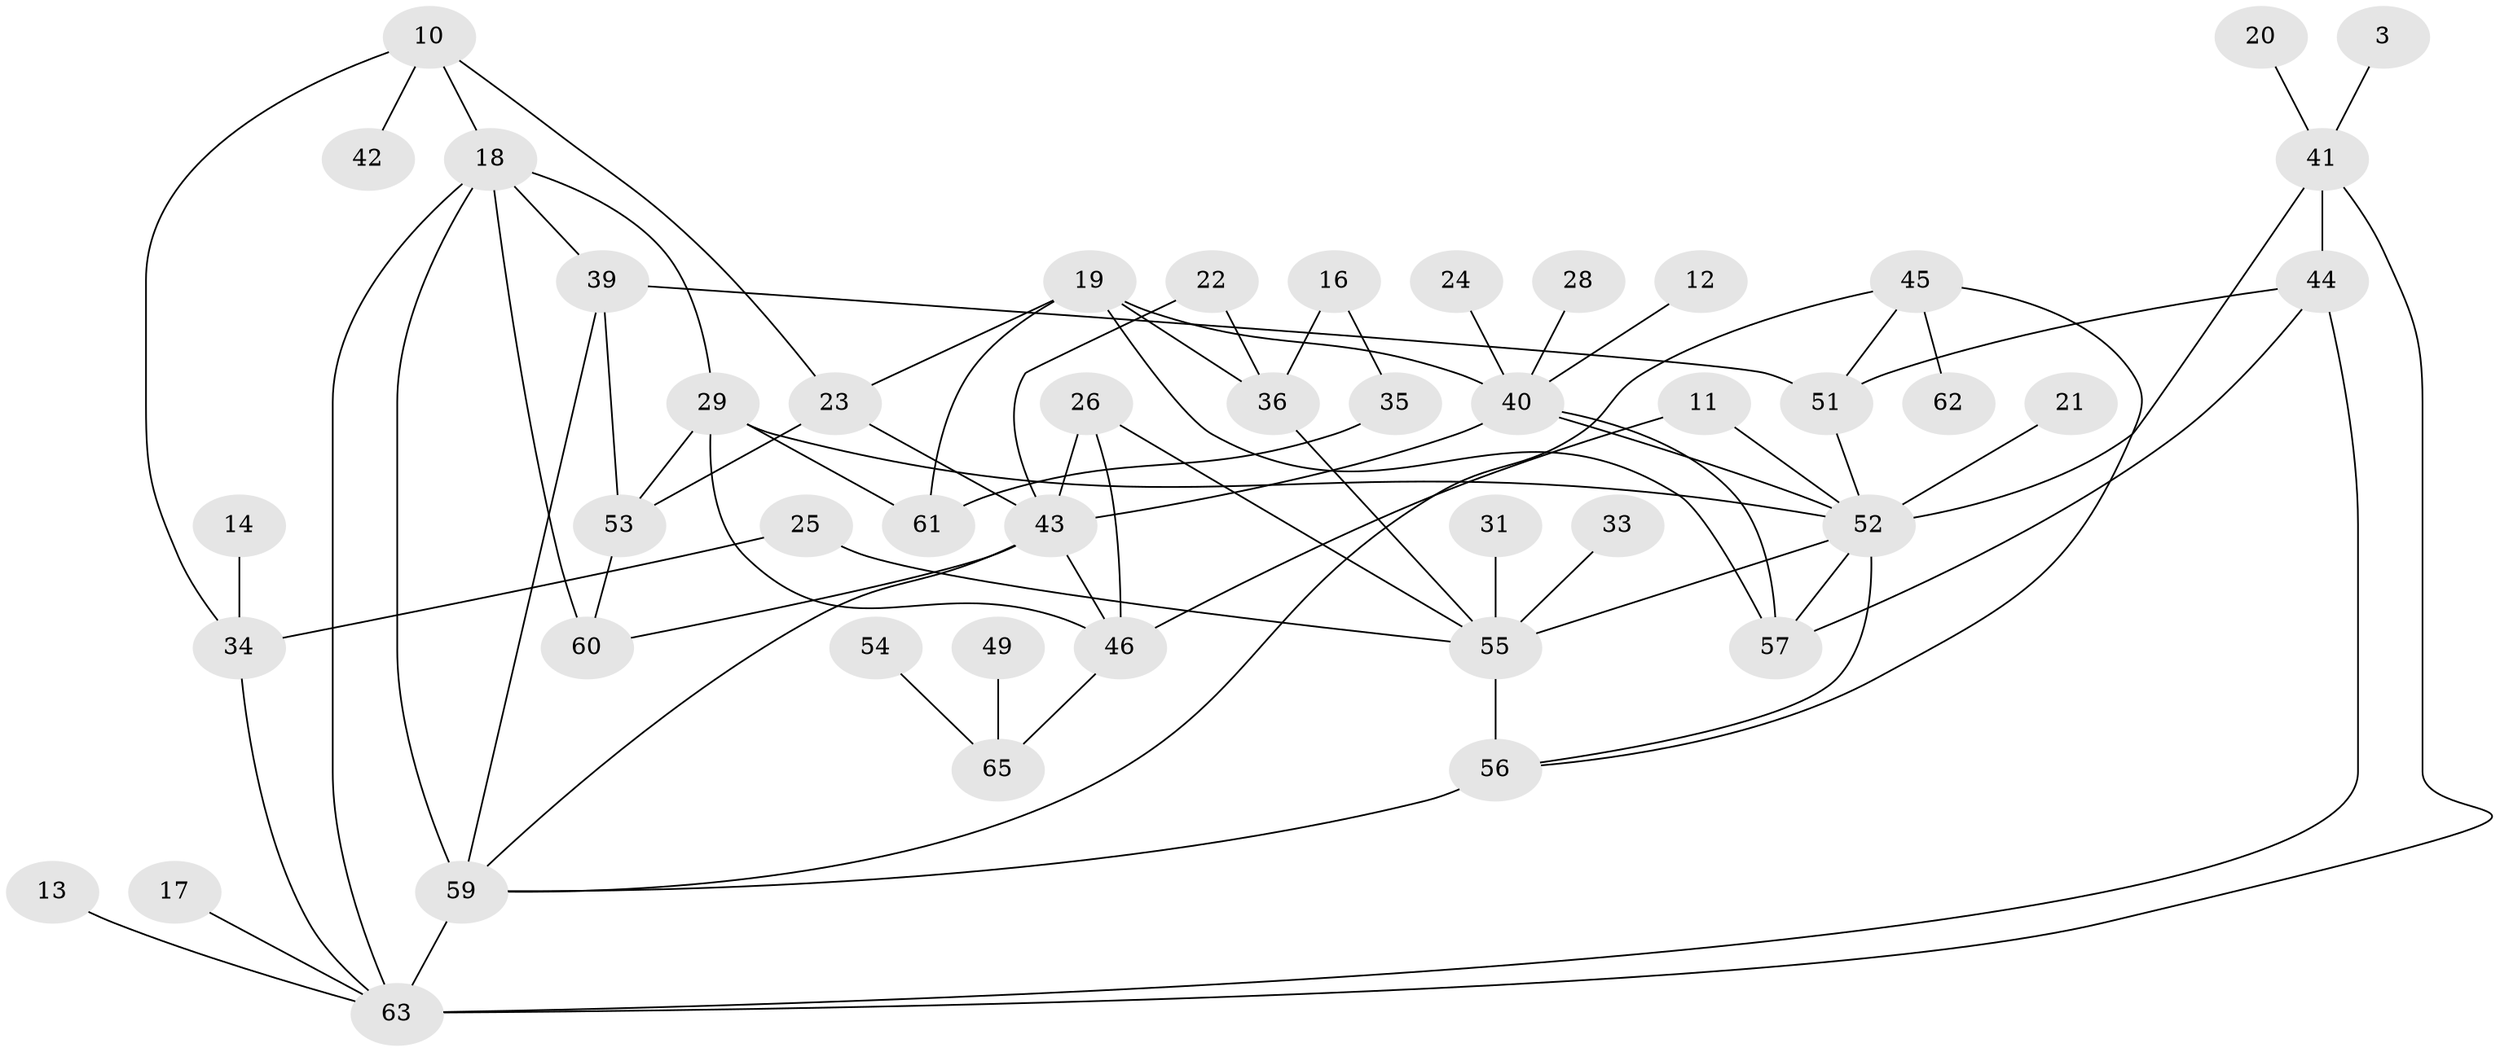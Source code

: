 // original degree distribution, {3: 0.2727272727272727, 4: 0.11363636363636363, 5: 0.045454545454545456, 0: 0.14393939393939395, 2: 0.18181818181818182, 1: 0.2196969696969697, 6: 0.015151515151515152, 7: 0.007575757575757576}
// Generated by graph-tools (version 1.1) at 2025/49/03/09/25 03:49:11]
// undirected, 46 vertices, 75 edges
graph export_dot {
graph [start="1"]
  node [color=gray90,style=filled];
  3;
  10;
  11;
  12;
  13;
  14;
  16;
  17;
  18;
  19;
  20;
  21;
  22;
  23;
  24;
  25;
  26;
  28;
  29;
  31;
  33;
  34;
  35;
  36;
  39;
  40;
  41;
  42;
  43;
  44;
  45;
  46;
  49;
  51;
  52;
  53;
  54;
  55;
  56;
  57;
  59;
  60;
  61;
  62;
  63;
  65;
  3 -- 41 [weight=1.0];
  10 -- 18 [weight=1.0];
  10 -- 23 [weight=1.0];
  10 -- 34 [weight=1.0];
  10 -- 42 [weight=1.0];
  11 -- 46 [weight=1.0];
  11 -- 52 [weight=1.0];
  12 -- 40 [weight=1.0];
  13 -- 63 [weight=1.0];
  14 -- 34 [weight=1.0];
  16 -- 35 [weight=1.0];
  16 -- 36 [weight=1.0];
  17 -- 63 [weight=1.0];
  18 -- 29 [weight=1.0];
  18 -- 39 [weight=1.0];
  18 -- 59 [weight=1.0];
  18 -- 60 [weight=2.0];
  18 -- 63 [weight=1.0];
  19 -- 23 [weight=1.0];
  19 -- 36 [weight=1.0];
  19 -- 40 [weight=1.0];
  19 -- 57 [weight=1.0];
  19 -- 61 [weight=1.0];
  20 -- 41 [weight=1.0];
  21 -- 52 [weight=1.0];
  22 -- 36 [weight=1.0];
  22 -- 43 [weight=1.0];
  23 -- 43 [weight=1.0];
  23 -- 53 [weight=1.0];
  24 -- 40 [weight=1.0];
  25 -- 34 [weight=1.0];
  25 -- 55 [weight=1.0];
  26 -- 43 [weight=1.0];
  26 -- 46 [weight=1.0];
  26 -- 55 [weight=2.0];
  28 -- 40 [weight=1.0];
  29 -- 46 [weight=1.0];
  29 -- 52 [weight=1.0];
  29 -- 53 [weight=1.0];
  29 -- 61 [weight=1.0];
  31 -- 55 [weight=1.0];
  33 -- 55 [weight=1.0];
  34 -- 63 [weight=1.0];
  35 -- 61 [weight=1.0];
  36 -- 55 [weight=1.0];
  39 -- 51 [weight=1.0];
  39 -- 53 [weight=1.0];
  39 -- 59 [weight=1.0];
  40 -- 43 [weight=1.0];
  40 -- 52 [weight=1.0];
  40 -- 57 [weight=1.0];
  41 -- 44 [weight=1.0];
  41 -- 52 [weight=1.0];
  41 -- 63 [weight=1.0];
  43 -- 46 [weight=1.0];
  43 -- 59 [weight=1.0];
  43 -- 60 [weight=1.0];
  44 -- 51 [weight=1.0];
  44 -- 57 [weight=1.0];
  44 -- 63 [weight=1.0];
  45 -- 51 [weight=1.0];
  45 -- 56 [weight=1.0];
  45 -- 59 [weight=1.0];
  45 -- 62 [weight=1.0];
  46 -- 65 [weight=1.0];
  49 -- 65 [weight=1.0];
  51 -- 52 [weight=1.0];
  52 -- 55 [weight=1.0];
  52 -- 56 [weight=1.0];
  52 -- 57 [weight=1.0];
  53 -- 60 [weight=1.0];
  54 -- 65 [weight=1.0];
  55 -- 56 [weight=2.0];
  56 -- 59 [weight=1.0];
  59 -- 63 [weight=2.0];
}
